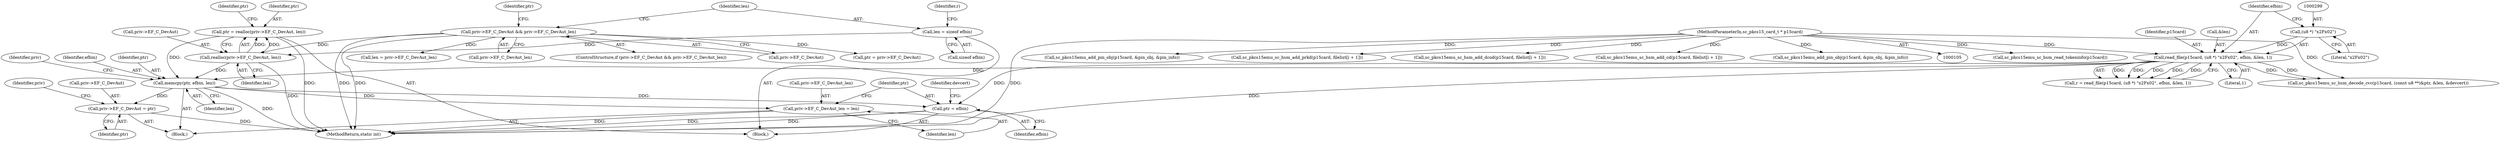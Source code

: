digraph "1_OpenSC_360e95d45ac4123255a4c796db96337f332160ad#diff-d643a0fa169471dbf2912f4866dc49c5_6@del" {
"1000321" [label="(Call,memcpy(ptr, efbin, len))"];
"1000311" [label="(Call,ptr = realloc(priv->EF_C_DevAut, len))"];
"1000313" [label="(Call,realloc(priv->EF_C_DevAut, len))"];
"1000270" [label="(Call,priv->EF_C_DevAut && priv->EF_C_DevAut_len)"];
"1000290" [label="(Call,len = sizeof efbin)"];
"1000296" [label="(Call,read_file(p15card, (u8 *) \"\x2F\x02\", efbin, &len, 1))"];
"1000106" [label="(MethodParameterIn,sc_pkcs15_card_t * p15card)"];
"1000298" [label="(Call,(u8 *) \"\x2F\x02\")"];
"1000325" [label="(Call,priv->EF_C_DevAut = ptr)"];
"1000330" [label="(Call,priv->EF_C_DevAut_len = len)"];
"1000335" [label="(Call,ptr = efbin)"];
"1000313" [label="(Call,realloc(priv->EF_C_DevAut, len))"];
"1000311" [label="(Call,ptr = realloc(priv->EF_C_DevAut, len))"];
"1000300" [label="(Literal,\"\x2F\x02\")"];
"1000302" [label="(Call,&len)"];
"1000296" [label="(Call,read_file(p15card, (u8 *) \"\x2F\x02\", efbin, &len, 1))"];
"1000330" [label="(Call,priv->EF_C_DevAut_len = len)"];
"1000321" [label="(Call,memcpy(ptr, efbin, len))"];
"1000332" [label="(Identifier,priv)"];
"1000270" [label="(Call,priv->EF_C_DevAut && priv->EF_C_DevAut_len)"];
"1000362" [label="(Call,sc_pkcs15emu_sc_hsm_read_tokeninfo(p15card))"];
"1000317" [label="(Identifier,len)"];
"1001087" [label="(MethodReturn,static int)"];
"1000291" [label="(Identifier,len)"];
"1000298" [label="(Call,(u8 *) \"\x2F\x02\")"];
"1000329" [label="(Identifier,ptr)"];
"1000106" [label="(MethodParameterIn,sc_pkcs15_card_t * p15card)"];
"1000283" [label="(Call,len = priv->EF_C_DevAut_len)"];
"1000294" [label="(Call,r = read_file(p15card, (u8 *) \"\x2F\x02\", efbin, &len, 1))"];
"1000326" [label="(Call,priv->EF_C_DevAut)"];
"1000325" [label="(Call,priv->EF_C_DevAut = ptr)"];
"1000312" [label="(Identifier,ptr)"];
"1000274" [label="(Call,priv->EF_C_DevAut_len)"];
"1000304" [label="(Literal,1)"];
"1000319" [label="(Identifier,ptr)"];
"1000902" [label="(Call,sc_pkcs15emu_add_pin_obj(p15card, &pin_obj, &pin_info))"];
"1000322" [label="(Identifier,ptr)"];
"1000292" [label="(Call,sizeof efbin)"];
"1000335" [label="(Call,ptr = efbin)"];
"1000340" [label="(Identifier,devcert)"];
"1000331" [label="(Call,priv->EF_C_DevAut_len)"];
"1000301" [label="(Identifier,efbin)"];
"1001041" [label="(Call,sc_pkcs15emu_sc_hsm_add_prkd(p15card, filelist[i + 1]))"];
"1001052" [label="(Call,sc_pkcs15emu_sc_hsm_add_dcod(p15card, filelist[i + 1]))"];
"1000295" [label="(Identifier,r)"];
"1000297" [label="(Identifier,p15card)"];
"1000334" [label="(Identifier,len)"];
"1001063" [label="(Call,sc_pkcs15emu_sc_hsm_add_cd(p15card, filelist[i + 1]))"];
"1000320" [label="(Block,)"];
"1000269" [label="(ControlStructure,if (priv->EF_C_DevAut && priv->EF_C_DevAut_len))"];
"1000271" [label="(Call,priv->EF_C_DevAut)"];
"1000314" [label="(Call,priv->EF_C_DevAut)"];
"1000336" [label="(Identifier,ptr)"];
"1000290" [label="(Call,len = sizeof efbin)"];
"1000337" [label="(Identifier,efbin)"];
"1000327" [label="(Identifier,priv)"];
"1000324" [label="(Identifier,len)"];
"1000346" [label="(Call,sc_pkcs15emu_sc_hsm_decode_cvc(p15card, (const u8 **)&ptr, &len, &devcert))"];
"1000323" [label="(Identifier,efbin)"];
"1000279" [label="(Identifier,ptr)"];
"1000289" [label="(Block,)"];
"1000278" [label="(Call,ptr = priv->EF_C_DevAut)"];
"1000752" [label="(Call,sc_pkcs15emu_add_pin_obj(p15card, &pin_obj, &pin_info))"];
"1000321" -> "1000320"  [label="AST: "];
"1000321" -> "1000324"  [label="CFG: "];
"1000322" -> "1000321"  [label="AST: "];
"1000323" -> "1000321"  [label="AST: "];
"1000324" -> "1000321"  [label="AST: "];
"1000327" -> "1000321"  [label="CFG: "];
"1000321" -> "1001087"  [label="DDG: "];
"1000311" -> "1000321"  [label="DDG: "];
"1000296" -> "1000321"  [label="DDG: "];
"1000313" -> "1000321"  [label="DDG: "];
"1000321" -> "1000325"  [label="DDG: "];
"1000321" -> "1000330"  [label="DDG: "];
"1000321" -> "1000335"  [label="DDG: "];
"1000311" -> "1000289"  [label="AST: "];
"1000311" -> "1000313"  [label="CFG: "];
"1000312" -> "1000311"  [label="AST: "];
"1000313" -> "1000311"  [label="AST: "];
"1000319" -> "1000311"  [label="CFG: "];
"1000311" -> "1001087"  [label="DDG: "];
"1000313" -> "1000311"  [label="DDG: "];
"1000313" -> "1000311"  [label="DDG: "];
"1000313" -> "1000317"  [label="CFG: "];
"1000314" -> "1000313"  [label="AST: "];
"1000317" -> "1000313"  [label="AST: "];
"1000313" -> "1001087"  [label="DDG: "];
"1000270" -> "1000313"  [label="DDG: "];
"1000290" -> "1000313"  [label="DDG: "];
"1000270" -> "1000269"  [label="AST: "];
"1000270" -> "1000271"  [label="CFG: "];
"1000270" -> "1000274"  [label="CFG: "];
"1000271" -> "1000270"  [label="AST: "];
"1000274" -> "1000270"  [label="AST: "];
"1000279" -> "1000270"  [label="CFG: "];
"1000291" -> "1000270"  [label="CFG: "];
"1000270" -> "1001087"  [label="DDG: "];
"1000270" -> "1001087"  [label="DDG: "];
"1000270" -> "1000278"  [label="DDG: "];
"1000270" -> "1000283"  [label="DDG: "];
"1000290" -> "1000289"  [label="AST: "];
"1000290" -> "1000292"  [label="CFG: "];
"1000291" -> "1000290"  [label="AST: "];
"1000292" -> "1000290"  [label="AST: "];
"1000295" -> "1000290"  [label="CFG: "];
"1000296" -> "1000294"  [label="AST: "];
"1000296" -> "1000304"  [label="CFG: "];
"1000297" -> "1000296"  [label="AST: "];
"1000298" -> "1000296"  [label="AST: "];
"1000301" -> "1000296"  [label="AST: "];
"1000302" -> "1000296"  [label="AST: "];
"1000304" -> "1000296"  [label="AST: "];
"1000294" -> "1000296"  [label="CFG: "];
"1000296" -> "1001087"  [label="DDG: "];
"1000296" -> "1000294"  [label="DDG: "];
"1000296" -> "1000294"  [label="DDG: "];
"1000296" -> "1000294"  [label="DDG: "];
"1000296" -> "1000294"  [label="DDG: "];
"1000296" -> "1000294"  [label="DDG: "];
"1000106" -> "1000296"  [label="DDG: "];
"1000298" -> "1000296"  [label="DDG: "];
"1000296" -> "1000335"  [label="DDG: "];
"1000296" -> "1000346"  [label="DDG: "];
"1000296" -> "1000346"  [label="DDG: "];
"1000106" -> "1000105"  [label="AST: "];
"1000106" -> "1001087"  [label="DDG: "];
"1000106" -> "1000346"  [label="DDG: "];
"1000106" -> "1000362"  [label="DDG: "];
"1000106" -> "1000752"  [label="DDG: "];
"1000106" -> "1000902"  [label="DDG: "];
"1000106" -> "1001041"  [label="DDG: "];
"1000106" -> "1001052"  [label="DDG: "];
"1000106" -> "1001063"  [label="DDG: "];
"1000298" -> "1000300"  [label="CFG: "];
"1000299" -> "1000298"  [label="AST: "];
"1000300" -> "1000298"  [label="AST: "];
"1000301" -> "1000298"  [label="CFG: "];
"1000325" -> "1000320"  [label="AST: "];
"1000325" -> "1000329"  [label="CFG: "];
"1000326" -> "1000325"  [label="AST: "];
"1000329" -> "1000325"  [label="AST: "];
"1000332" -> "1000325"  [label="CFG: "];
"1000325" -> "1001087"  [label="DDG: "];
"1000330" -> "1000320"  [label="AST: "];
"1000330" -> "1000334"  [label="CFG: "];
"1000331" -> "1000330"  [label="AST: "];
"1000334" -> "1000330"  [label="AST: "];
"1000336" -> "1000330"  [label="CFG: "];
"1000330" -> "1001087"  [label="DDG: "];
"1000335" -> "1000289"  [label="AST: "];
"1000335" -> "1000337"  [label="CFG: "];
"1000336" -> "1000335"  [label="AST: "];
"1000337" -> "1000335"  [label="AST: "];
"1000340" -> "1000335"  [label="CFG: "];
"1000335" -> "1001087"  [label="DDG: "];
"1000335" -> "1001087"  [label="DDG: "];
}
